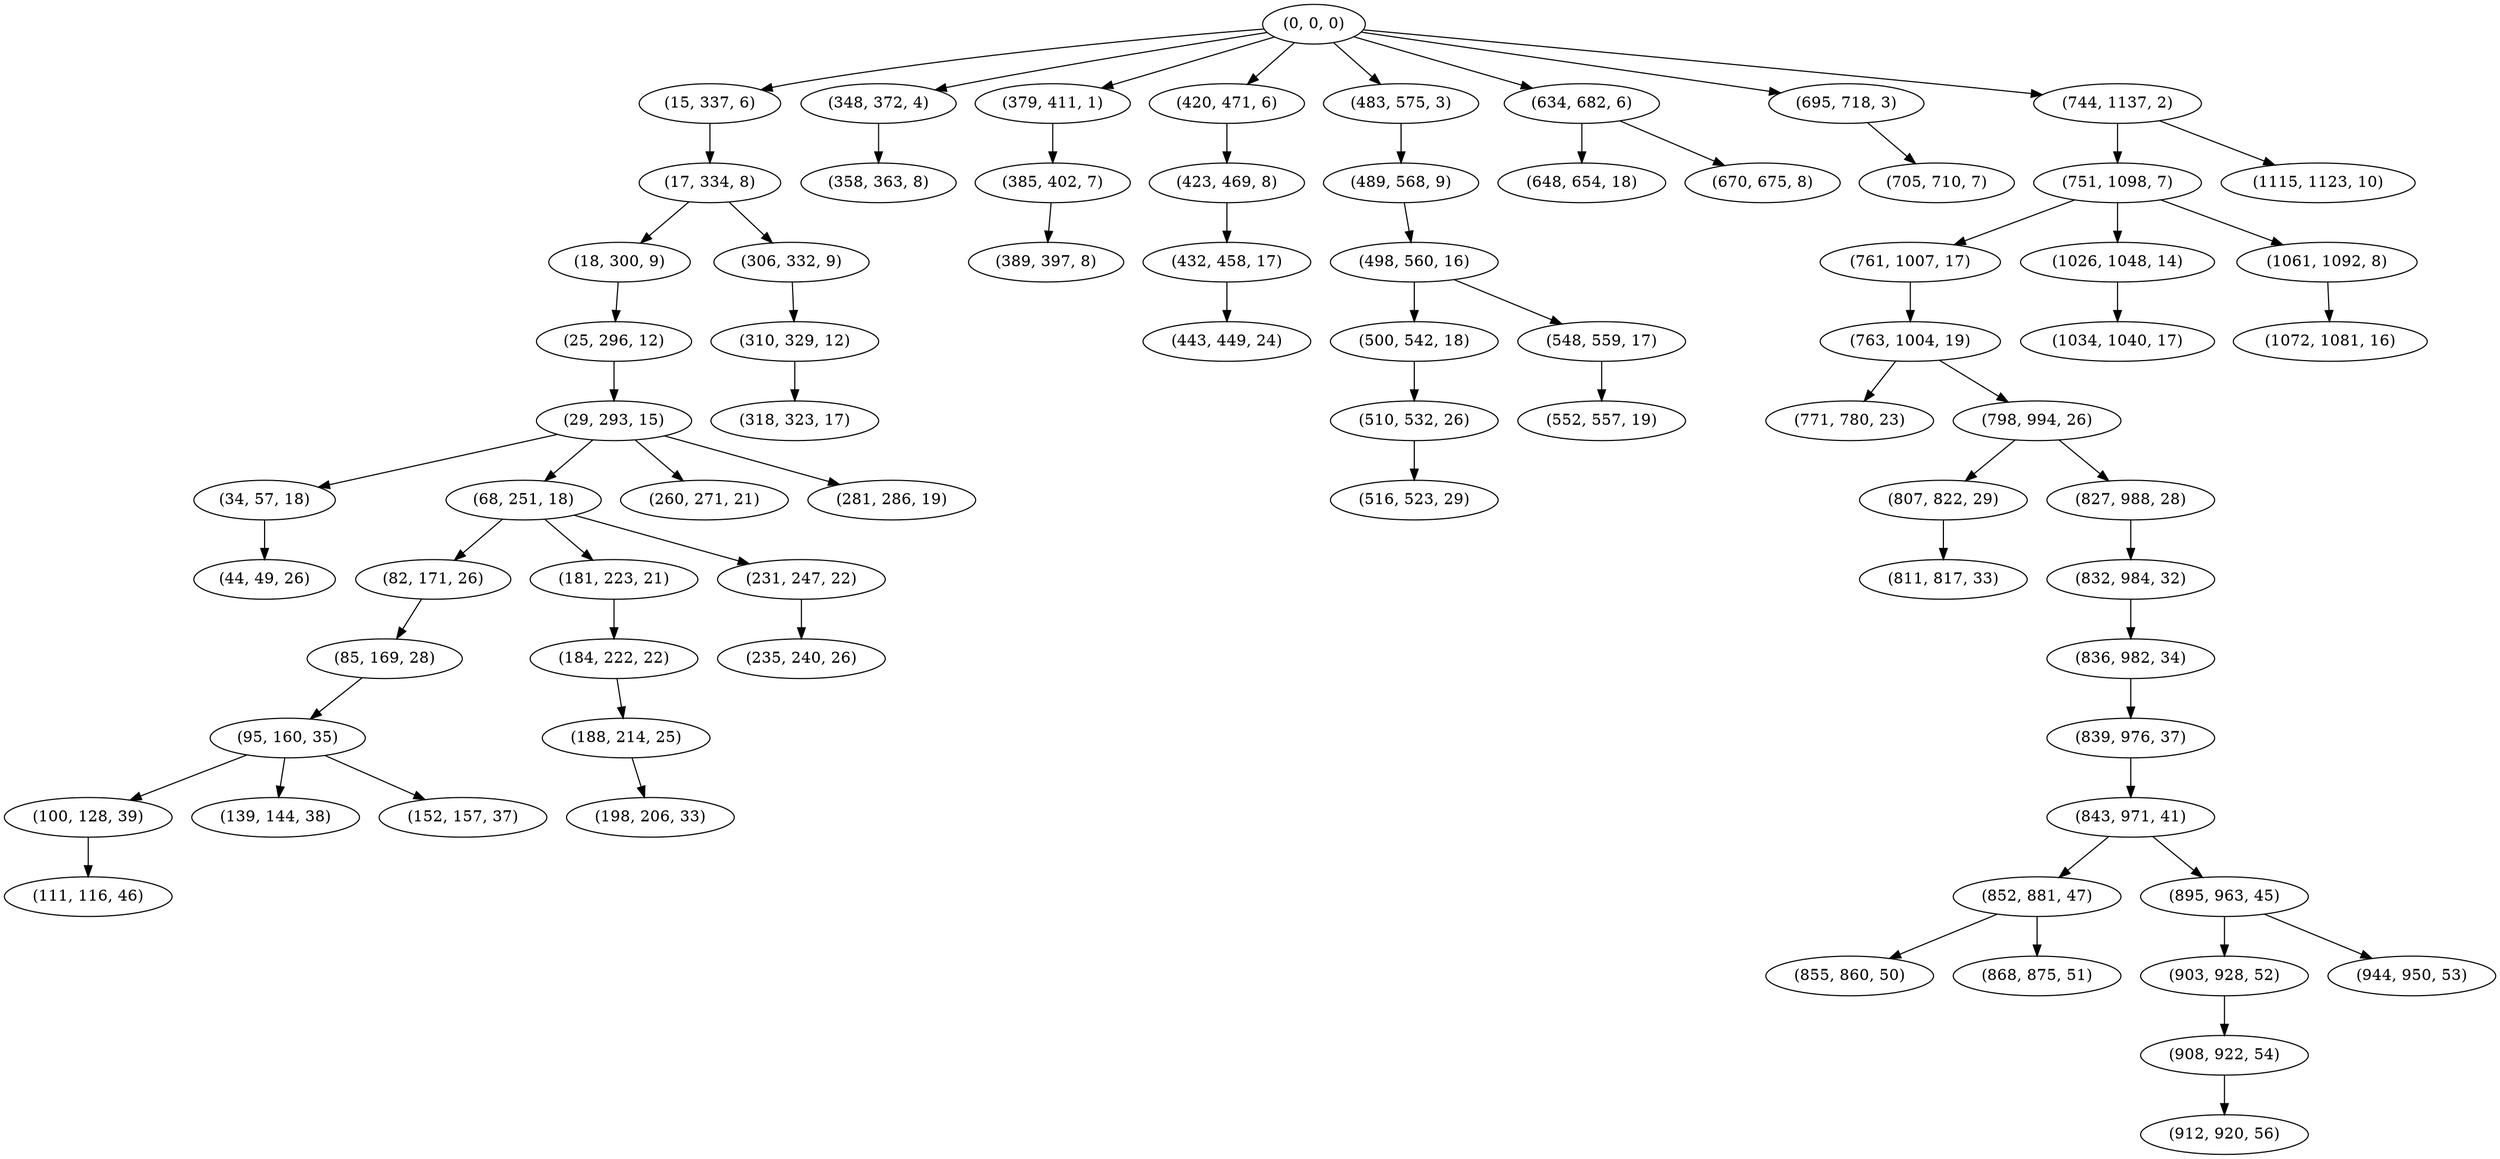 digraph tree {
    "(0, 0, 0)";
    "(15, 337, 6)";
    "(17, 334, 8)";
    "(18, 300, 9)";
    "(25, 296, 12)";
    "(29, 293, 15)";
    "(34, 57, 18)";
    "(44, 49, 26)";
    "(68, 251, 18)";
    "(82, 171, 26)";
    "(85, 169, 28)";
    "(95, 160, 35)";
    "(100, 128, 39)";
    "(111, 116, 46)";
    "(139, 144, 38)";
    "(152, 157, 37)";
    "(181, 223, 21)";
    "(184, 222, 22)";
    "(188, 214, 25)";
    "(198, 206, 33)";
    "(231, 247, 22)";
    "(235, 240, 26)";
    "(260, 271, 21)";
    "(281, 286, 19)";
    "(306, 332, 9)";
    "(310, 329, 12)";
    "(318, 323, 17)";
    "(348, 372, 4)";
    "(358, 363, 8)";
    "(379, 411, 1)";
    "(385, 402, 7)";
    "(389, 397, 8)";
    "(420, 471, 6)";
    "(423, 469, 8)";
    "(432, 458, 17)";
    "(443, 449, 24)";
    "(483, 575, 3)";
    "(489, 568, 9)";
    "(498, 560, 16)";
    "(500, 542, 18)";
    "(510, 532, 26)";
    "(516, 523, 29)";
    "(548, 559, 17)";
    "(552, 557, 19)";
    "(634, 682, 6)";
    "(648, 654, 18)";
    "(670, 675, 8)";
    "(695, 718, 3)";
    "(705, 710, 7)";
    "(744, 1137, 2)";
    "(751, 1098, 7)";
    "(761, 1007, 17)";
    "(763, 1004, 19)";
    "(771, 780, 23)";
    "(798, 994, 26)";
    "(807, 822, 29)";
    "(811, 817, 33)";
    "(827, 988, 28)";
    "(832, 984, 32)";
    "(836, 982, 34)";
    "(839, 976, 37)";
    "(843, 971, 41)";
    "(852, 881, 47)";
    "(855, 860, 50)";
    "(868, 875, 51)";
    "(895, 963, 45)";
    "(903, 928, 52)";
    "(908, 922, 54)";
    "(912, 920, 56)";
    "(944, 950, 53)";
    "(1026, 1048, 14)";
    "(1034, 1040, 17)";
    "(1061, 1092, 8)";
    "(1072, 1081, 16)";
    "(1115, 1123, 10)";
    "(0, 0, 0)" -> "(15, 337, 6)";
    "(0, 0, 0)" -> "(348, 372, 4)";
    "(0, 0, 0)" -> "(379, 411, 1)";
    "(0, 0, 0)" -> "(420, 471, 6)";
    "(0, 0, 0)" -> "(483, 575, 3)";
    "(0, 0, 0)" -> "(634, 682, 6)";
    "(0, 0, 0)" -> "(695, 718, 3)";
    "(0, 0, 0)" -> "(744, 1137, 2)";
    "(15, 337, 6)" -> "(17, 334, 8)";
    "(17, 334, 8)" -> "(18, 300, 9)";
    "(17, 334, 8)" -> "(306, 332, 9)";
    "(18, 300, 9)" -> "(25, 296, 12)";
    "(25, 296, 12)" -> "(29, 293, 15)";
    "(29, 293, 15)" -> "(34, 57, 18)";
    "(29, 293, 15)" -> "(68, 251, 18)";
    "(29, 293, 15)" -> "(260, 271, 21)";
    "(29, 293, 15)" -> "(281, 286, 19)";
    "(34, 57, 18)" -> "(44, 49, 26)";
    "(68, 251, 18)" -> "(82, 171, 26)";
    "(68, 251, 18)" -> "(181, 223, 21)";
    "(68, 251, 18)" -> "(231, 247, 22)";
    "(82, 171, 26)" -> "(85, 169, 28)";
    "(85, 169, 28)" -> "(95, 160, 35)";
    "(95, 160, 35)" -> "(100, 128, 39)";
    "(95, 160, 35)" -> "(139, 144, 38)";
    "(95, 160, 35)" -> "(152, 157, 37)";
    "(100, 128, 39)" -> "(111, 116, 46)";
    "(181, 223, 21)" -> "(184, 222, 22)";
    "(184, 222, 22)" -> "(188, 214, 25)";
    "(188, 214, 25)" -> "(198, 206, 33)";
    "(231, 247, 22)" -> "(235, 240, 26)";
    "(306, 332, 9)" -> "(310, 329, 12)";
    "(310, 329, 12)" -> "(318, 323, 17)";
    "(348, 372, 4)" -> "(358, 363, 8)";
    "(379, 411, 1)" -> "(385, 402, 7)";
    "(385, 402, 7)" -> "(389, 397, 8)";
    "(420, 471, 6)" -> "(423, 469, 8)";
    "(423, 469, 8)" -> "(432, 458, 17)";
    "(432, 458, 17)" -> "(443, 449, 24)";
    "(483, 575, 3)" -> "(489, 568, 9)";
    "(489, 568, 9)" -> "(498, 560, 16)";
    "(498, 560, 16)" -> "(500, 542, 18)";
    "(498, 560, 16)" -> "(548, 559, 17)";
    "(500, 542, 18)" -> "(510, 532, 26)";
    "(510, 532, 26)" -> "(516, 523, 29)";
    "(548, 559, 17)" -> "(552, 557, 19)";
    "(634, 682, 6)" -> "(648, 654, 18)";
    "(634, 682, 6)" -> "(670, 675, 8)";
    "(695, 718, 3)" -> "(705, 710, 7)";
    "(744, 1137, 2)" -> "(751, 1098, 7)";
    "(744, 1137, 2)" -> "(1115, 1123, 10)";
    "(751, 1098, 7)" -> "(761, 1007, 17)";
    "(751, 1098, 7)" -> "(1026, 1048, 14)";
    "(751, 1098, 7)" -> "(1061, 1092, 8)";
    "(761, 1007, 17)" -> "(763, 1004, 19)";
    "(763, 1004, 19)" -> "(771, 780, 23)";
    "(763, 1004, 19)" -> "(798, 994, 26)";
    "(798, 994, 26)" -> "(807, 822, 29)";
    "(798, 994, 26)" -> "(827, 988, 28)";
    "(807, 822, 29)" -> "(811, 817, 33)";
    "(827, 988, 28)" -> "(832, 984, 32)";
    "(832, 984, 32)" -> "(836, 982, 34)";
    "(836, 982, 34)" -> "(839, 976, 37)";
    "(839, 976, 37)" -> "(843, 971, 41)";
    "(843, 971, 41)" -> "(852, 881, 47)";
    "(843, 971, 41)" -> "(895, 963, 45)";
    "(852, 881, 47)" -> "(855, 860, 50)";
    "(852, 881, 47)" -> "(868, 875, 51)";
    "(895, 963, 45)" -> "(903, 928, 52)";
    "(895, 963, 45)" -> "(944, 950, 53)";
    "(903, 928, 52)" -> "(908, 922, 54)";
    "(908, 922, 54)" -> "(912, 920, 56)";
    "(1026, 1048, 14)" -> "(1034, 1040, 17)";
    "(1061, 1092, 8)" -> "(1072, 1081, 16)";
}

